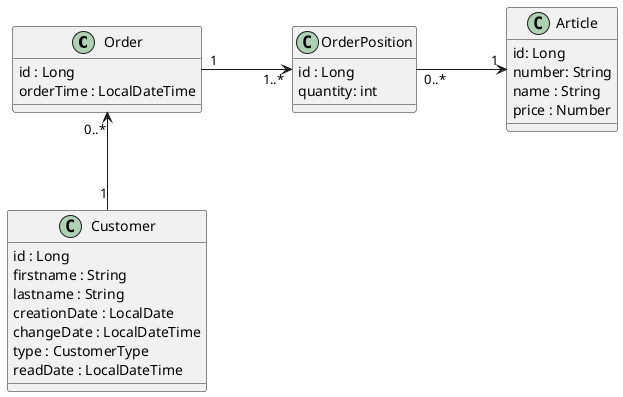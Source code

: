@startuml
class Order {
   id : Long
   orderTime : LocalDateTime
}

class OrderPosition {
    id : Long
    quantity: int
}

class Article {
    id: Long
    number: String
    name : String
    price : Number
}

class Customer {
    id : Long
    firstname : String
    lastname : String
    creationDate : LocalDate
    changeDate : LocalDateTime
    type : CustomerType
    readDate : LocalDateTime
}

Customer "1" -up-> "0..*" Order : \t\t
Order "1" -right-> "1..*" OrderPosition : \t\t
OrderPosition "0..*" -right-> "1" Article : \t\t
@enduml